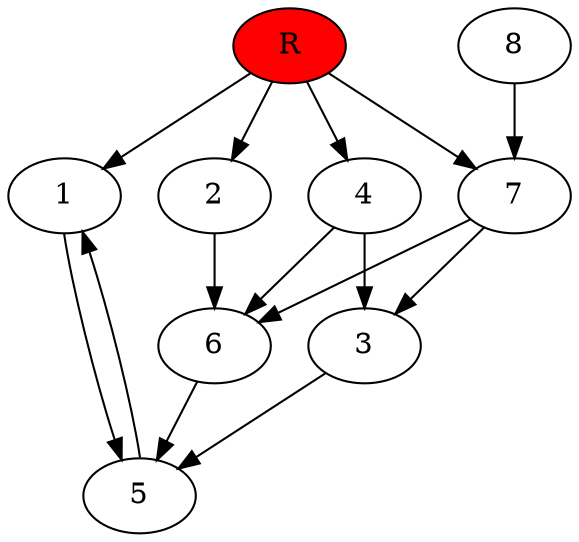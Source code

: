 digraph prb41777 {
	1
	2
	3
	4
	5
	6
	7
	8
	R [fillcolor="#ff0000" style=filled]
	1 -> 5
	2 -> 6
	3 -> 5
	4 -> 3
	4 -> 6
	5 -> 1
	6 -> 5
	7 -> 3
	7 -> 6
	8 -> 7
	R -> 1
	R -> 2
	R -> 4
	R -> 7
}
